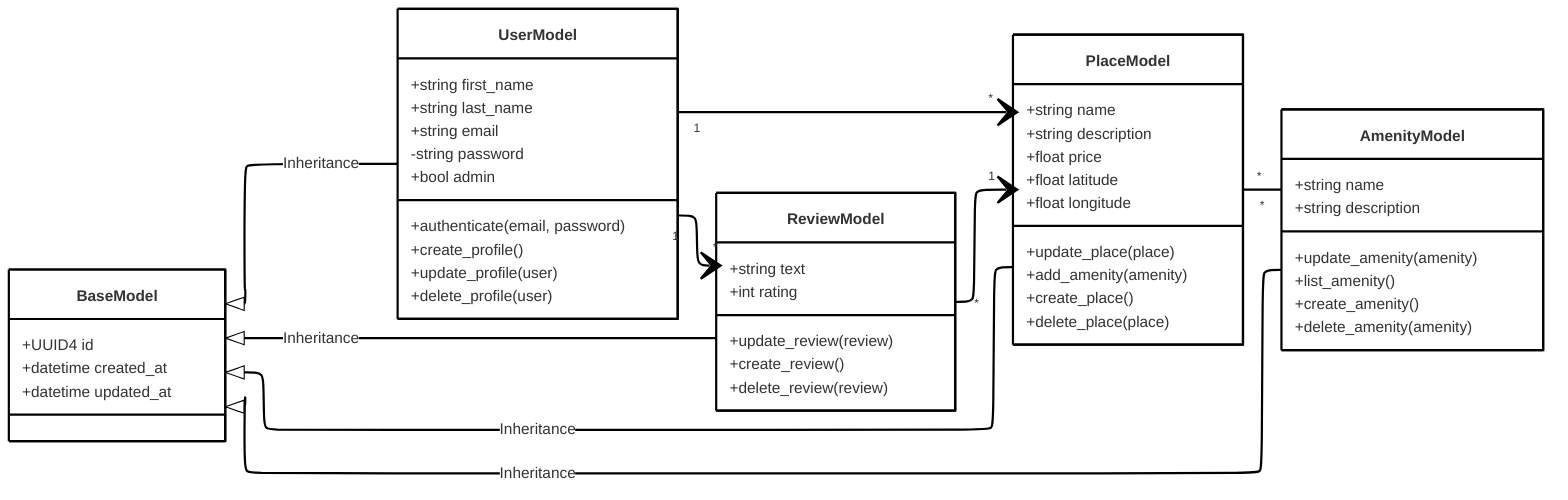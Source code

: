 ---
config:
  layout: elk
  theme: neo
---
classDiagram
direction LR
    class BaseModel {
	    +UUID4 id
	    +datetime created_at
	    +datetime updated_at
    }
    class PlaceModel {
	    +string name
	    +string description
	    +float price
	    +float latitude
	    +float longitude
	    +update_place(place)
	    +add_amenity(amenity)
	    +create_place()
	    +delete_place(place)
    }
    class AmenityModel {
	    +string name
	    +string description
	    +update_amenity(amenity)
	    +list_amenity()
	    +create_amenity()
	    +delete_amenity(amenity)
    }
    class UserModel {
	    +string first_name
	    +string last_name
	    +string email
	    -string password
	    +bool admin
	    +authenticate(email, password)
	    +create_profile()
	    +update_profile(user)
	    +delete_profile(user)
    }
    class ReviewModel {
	    +string text
	    +int rating
	    +update_review(review)
	    +create_review()
	    +delete_review(review)
    }

    BaseModel <|-- PlaceModel : Inheritance
    BaseModel <|-- UserModel : Inheritance
    BaseModel <|-- AmenityModel : Inheritance
    BaseModel <|-- ReviewModel : Inheritance
    UserModel "1" --> "*" PlaceModel
    UserModel "1" --> "*" ReviewModel
    ReviewModel "*" --> "1" PlaceModel
    PlaceModel "*" -- "*" AmenityModel